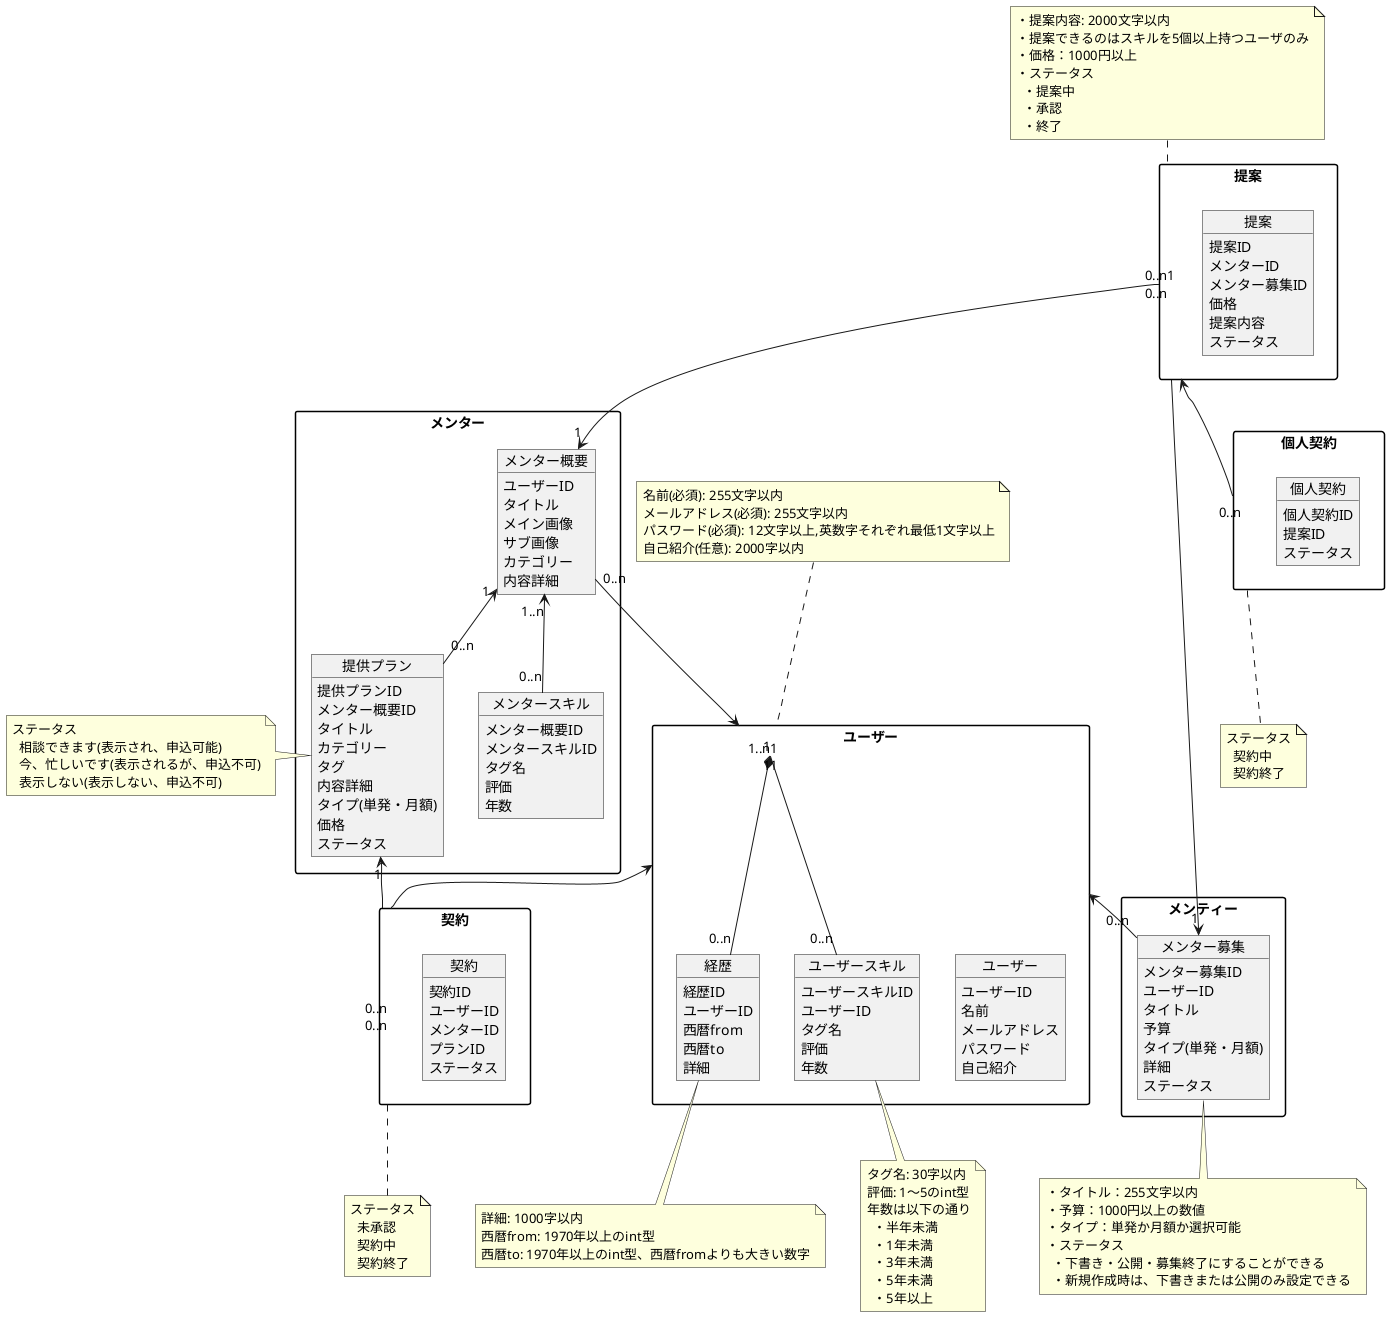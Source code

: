 @startuml
skinparam packageStyle rectangle

package ユーザー {
  object ユーザー {
    ユーザーID
    名前
    メールアドレス
    パスワード
    自己紹介
  }

  object 経歴 {
    経歴ID
    ユーザーID
    西暦from
    西暦to
    詳細
  }

  object ユーザースキル {
    ユーザースキルID
    ユーザーID
    タグ名
    評価
    年数
  }
}

ユーザー "1" *-- "0..n" 経歴
note top of ユーザー
名前(必須): 255文字以内
メールアドレス(必須): 255文字以内
パスワード(必須): 12文字以上,英数字それぞれ最低1文字以上
自己紹介(任意): 2000字以内
end note

note bottom of 経歴
詳細: 1000字以内
西暦from: 1970年以上のint型
西暦to: 1970年以上のint型、西暦fromよりも大きい数字
end note

note bottom of ユーザースキル
タグ名: 30字以内
評価: 1〜5のint型
年数は以下の通り
  ・半年未満
  ・1年未満
  ・3年未満
  ・5年未満
  ・5年以上
end note

package メンター {
  object メンター概要 {
    ユーザーID
    タイトル
    メイン画像
    サブ画像
    カテゴリー
    内容詳細
  }

  object 提供プラン {
    提供プランID
    メンター概要ID
    タイトル
    カテゴリー
    タグ
    内容詳細
    タイプ(単発・月額)
    価格
    ステータス
  }

  object メンタースキル {
    メンター概要ID
    メンタースキルID
    タグ名
    評価
    年数
  }
}

package 提案 {
  object 提案 {
    提案ID
    メンターID
    メンター募集ID
    価格
    提案内容
    ステータス
  }
}

note top of 提案
・提案内容: 2000文字以内
・提案できるのはスキルを5個以上持つユーザのみ
・価格：1000円以上
・ステータス
  ・提案中
  ・承認
  ・終了
end note

note left of 提供プラン
ステータス
  相談できます(表示され、申込可能)
  今、忙しいです(表示されるが、申込不可)
  表示しない(表示しない、申込不可)
end note

ユーザー "1..n" -- "0..n" ユーザースキル
メンター概要 "1..n" <-- "0..n" メンタースキル
メンター概要 "1" <-- "0..n" 提供プラン
メンター概要 "0..n" --> "1" ユーザー
提案 "0..n" --> "1" メンター概要

package メンティー {
  object メンター募集 {
    メンター募集ID
    ユーザーID
    タイトル
    予算
    タイプ(単発・月額)
    詳細
    ステータス
  }
}

note bottom of メンター募集
・タイトル：255文字以内
・予算：1000円以上の数値
・タイプ：単発か月額か選択可能
・ステータス
  ・下書き・公開・募集終了にすることができる
  ・新規作成時は、下書きまたは公開のみ設定できる
end note
ユーザー "1" <-- "0..n" メンター募集
提供プラン "1" <-- "0..n" 契約
ユーザー "1" <-- "0..n" 契約
提案 "0..n" --> "1" メンター募集

package 契約 {
  object 契約 {
    契約ID
    ユーザーID
    メンターID
    プランID 
    ステータス
  }
}
note bottom of 契約
ステータス
  未承認
  契約中
  契約終了
end note

package 個人契約 {
  object 個人契約 {
    個人契約ID
    提案ID 
    ステータス
  }
}
note bottom of 個人契約
ステータス
  契約中
  契約終了
end note

提案 "1" <-- "0..n" 個人契約

@enduml
